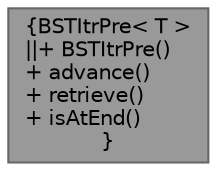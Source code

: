 digraph "BSTItrPre&lt; T &gt;"
{
 // LATEX_PDF_SIZE
  bgcolor="transparent";
  edge [fontname=Helvetica,fontsize=10,labelfontname=Helvetica,labelfontsize=10];
  node [fontname=Helvetica,fontsize=10,shape=box,height=0.2,width=0.4];
  Node1 [label="{BSTItrPre\< T \>\n||+ BSTItrPre()\l+ advance()\l+ retrieve()\l+ isAtEnd()\l}",height=0.2,width=0.4,color="gray40", fillcolor="grey60", style="filled", fontcolor="black",tooltip=" "];
}
